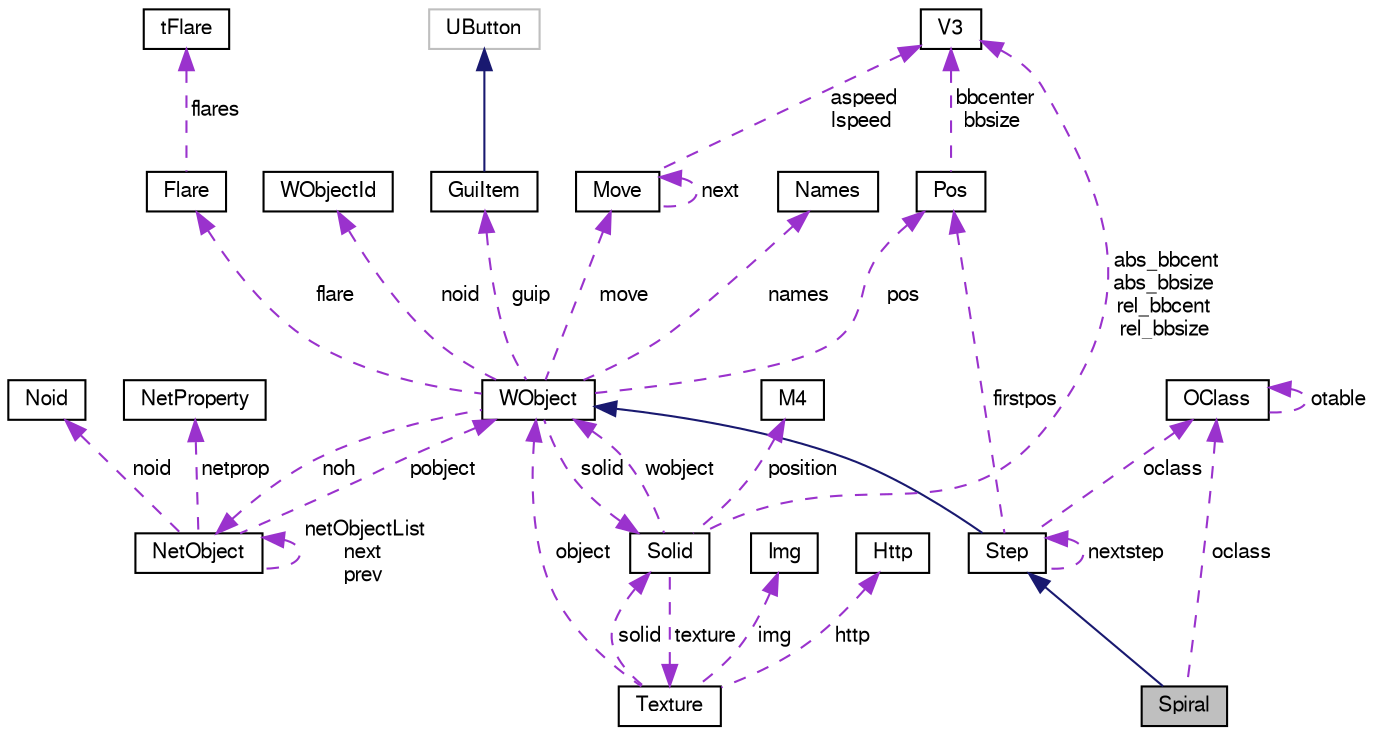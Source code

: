 digraph "Spiral"
{
 // LATEX_PDF_SIZE
  bgcolor="transparent";
  edge [fontname="FreeSans",fontsize="10",labelfontname="FreeSans",labelfontsize="10"];
  node [fontname="FreeSans",fontsize="10",shape=record];
  Node1 [label="Spiral",height=0.2,width=0.4,color="black", fillcolor="grey75", style="filled", fontcolor="black",tooltip="Spiral class."];
  Node2 -> Node1 [dir="back",color="midnightblue",fontsize="10",style="solid",fontname="FreeSans"];
  Node2 [label="Step",height=0.2,width=0.4,color="black",URL="$a01968.html",tooltip="Step class."];
  Node3 -> Node2 [dir="back",color="midnightblue",fontsize="10",style="solid",fontname="FreeSans"];
  Node3 [label="WObject",height=0.2,width=0.4,color="black",URL="$a02108.html",tooltip="WObject Class."];
  Node4 -> Node3 [dir="back",color="darkorchid3",fontsize="10",style="dashed",label=" move" ,fontname="FreeSans"];
  Node4 [label="Move",height=0.2,width=0.4,color="black",URL="$a02104.html",tooltip="Move struct."];
  Node4 -> Node4 [dir="back",color="darkorchid3",fontsize="10",style="dashed",label=" next" ,fontname="FreeSans"];
  Node5 -> Node4 [dir="back",color="darkorchid3",fontsize="10",style="dashed",label=" aspeed\nlspeed" ,fontname="FreeSans"];
  Node5 [label="V3",height=0.2,width=0.4,color="black",URL="$a01436.html",tooltip=" "];
  Node6 -> Node3 [dir="back",color="darkorchid3",fontsize="10",style="dashed",label=" names" ,fontname="FreeSans"];
  Node6 [label="Names",height=0.2,width=0.4,color="black",URL="$a02096.html",tooltip="Names struct."];
  Node7 -> Node3 [dir="back",color="darkorchid3",fontsize="10",style="dashed",label=" noid" ,fontname="FreeSans"];
  Node7 [label="WObjectId",height=0.2,width=0.4,color="black",URL="$a02092.html",tooltip="WObjectId Class."];
  Node8 -> Node3 [dir="back",color="darkorchid3",fontsize="10",style="dashed",label=" noh" ,fontname="FreeSans"];
  Node8 [label="NetObject",height=0.2,width=0.4,color="black",URL="$a02116.html",tooltip="NetObject class."];
  Node8 -> Node8 [dir="back",color="darkorchid3",fontsize="10",style="dashed",label=" netObjectList\nnext\nprev" ,fontname="FreeSans"];
  Node9 -> Node8 [dir="back",color="darkorchid3",fontsize="10",style="dashed",label=" netprop" ,fontname="FreeSans"];
  Node9 [label="NetProperty",height=0.2,width=0.4,color="black",URL="$a02120.html",tooltip="NetProperty class."];
  Node10 -> Node8 [dir="back",color="darkorchid3",fontsize="10",style="dashed",label=" noid" ,fontname="FreeSans"];
  Node10 [label="Noid",height=0.2,width=0.4,color="black",URL="$a02124.html",tooltip="Noid class."];
  Node3 -> Node8 [dir="back",color="darkorchid3",fontsize="10",style="dashed",label=" pobject" ,fontname="FreeSans"];
  Node11 -> Node3 [dir="back",color="darkorchid3",fontsize="10",style="dashed",label=" solid" ,fontname="FreeSans"];
  Node11 [label="Solid",height=0.2,width=0.4,color="black",URL="$a02252.html",tooltip="Solid class."];
  Node12 -> Node11 [dir="back",color="darkorchid3",fontsize="10",style="dashed",label=" texture" ,fontname="FreeSans"];
  Node12 [label="Texture",height=0.2,width=0.4,color="black",URL="$a02332.html",tooltip="Texture class describes a texture entry in the memory cache."];
  Node13 -> Node12 [dir="back",color="darkorchid3",fontsize="10",style="dashed",label=" http" ,fontname="FreeSans"];
  Node13 [label="Http",height=0.2,width=0.4,color="black",URL="$a01424.html",tooltip="Http Class I/O methods."];
  Node11 -> Node12 [dir="back",color="darkorchid3",fontsize="10",style="dashed",label=" solid" ,fontname="FreeSans"];
  Node3 -> Node12 [dir="back",color="darkorchid3",fontsize="10",style="dashed",label=" object" ,fontname="FreeSans"];
  Node14 -> Node12 [dir="back",color="darkorchid3",fontsize="10",style="dashed",label=" img" ,fontname="FreeSans"];
  Node14 [label="Img",height=0.2,width=0.4,color="black",URL="$a02316.html",tooltip="Img class."];
  Node15 -> Node11 [dir="back",color="darkorchid3",fontsize="10",style="dashed",label=" position" ,fontname="FreeSans"];
  Node15 [label="M4",height=0.2,width=0.4,color="black",URL="$a01428.html",tooltip=" "];
  Node5 -> Node11 [dir="back",color="darkorchid3",fontsize="10",style="dashed",label=" abs_bbcent\nabs_bbsize\nrel_bbcent\nrel_bbsize" ,fontname="FreeSans"];
  Node3 -> Node11 [dir="back",color="darkorchid3",fontsize="10",style="dashed",label=" wobject" ,fontname="FreeSans"];
  Node16 -> Node3 [dir="back",color="darkorchid3",fontsize="10",style="dashed",label=" guip" ,fontname="FreeSans"];
  Node16 [label="GuiItem",height=0.2,width=0.4,color="black",URL="$a01572.html",tooltip="GuiItem Class."];
  Node17 -> Node16 [dir="back",color="midnightblue",fontsize="10",style="solid",fontname="FreeSans"];
  Node17 [label="UButton",height=0.2,width=0.4,color="grey75",tooltip=" "];
  Node18 -> Node3 [dir="back",color="darkorchid3",fontsize="10",style="dashed",label=" flare" ,fontname="FreeSans"];
  Node18 [label="Flare",height=0.2,width=0.4,color="black",URL="$a02224.html",tooltip="Flare class."];
  Node19 -> Node18 [dir="back",color="darkorchid3",fontsize="10",style="dashed",label=" flares" ,fontname="FreeSans"];
  Node19 [label="tFlare",height=0.2,width=0.4,color="black",URL="$a02220.html",tooltip=" "];
  Node20 -> Node3 [dir="back",color="darkorchid3",fontsize="10",style="dashed",label=" pos" ,fontname="FreeSans"];
  Node20 [label="Pos",height=0.2,width=0.4,color="black",URL="$a02100.html",tooltip="Pos struct."];
  Node5 -> Node20 [dir="back",color="darkorchid3",fontsize="10",style="dashed",label=" bbcenter\nbbsize" ,fontname="FreeSans"];
  Node2 -> Node2 [dir="back",color="darkorchid3",fontsize="10",style="dashed",label=" nextstep" ,fontname="FreeSans"];
  Node21 -> Node2 [dir="back",color="darkorchid3",fontsize="10",style="dashed",label=" oclass" ,fontname="FreeSans"];
  Node21 [label="OClass",height=0.2,width=0.4,color="black",URL="$a01892.html",tooltip="OClass Class."];
  Node21 -> Node21 [dir="back",color="darkorchid3",fontsize="10",style="dashed",label=" otable" ,fontname="FreeSans"];
  Node20 -> Node2 [dir="back",color="darkorchid3",fontsize="10",style="dashed",label=" firstpos" ,fontname="FreeSans"];
  Node21 -> Node1 [dir="back",color="darkorchid3",fontsize="10",style="dashed",label=" oclass" ,fontname="FreeSans"];
}
